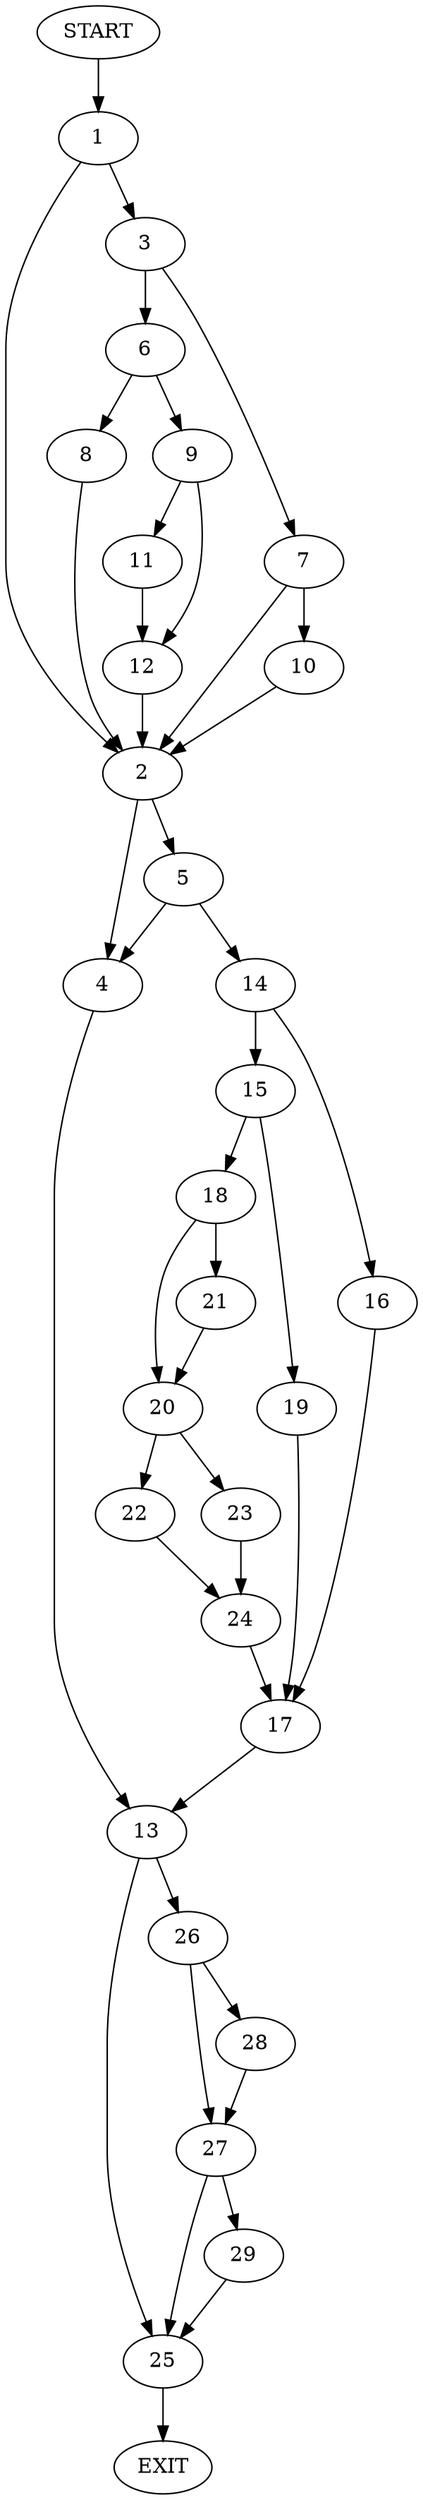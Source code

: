 digraph {
0 [label="START"]
30 [label="EXIT"]
0 -> 1
1 -> 2
1 -> 3
2 -> 4
2 -> 5
3 -> 6
3 -> 7
6 -> 8
6 -> 9
7 -> 10
7 -> 2
10 -> 2
8 -> 2
9 -> 11
9 -> 12
11 -> 12
12 -> 2
4 -> 13
5 -> 14
5 -> 4
14 -> 15
14 -> 16
16 -> 17
15 -> 18
15 -> 19
17 -> 13
19 -> 17
18 -> 20
18 -> 21
20 -> 22
20 -> 23
21 -> 20
22 -> 24
23 -> 24
24 -> 17
13 -> 25
13 -> 26
26 -> 27
26 -> 28
25 -> 30
28 -> 27
27 -> 25
27 -> 29
29 -> 25
}
